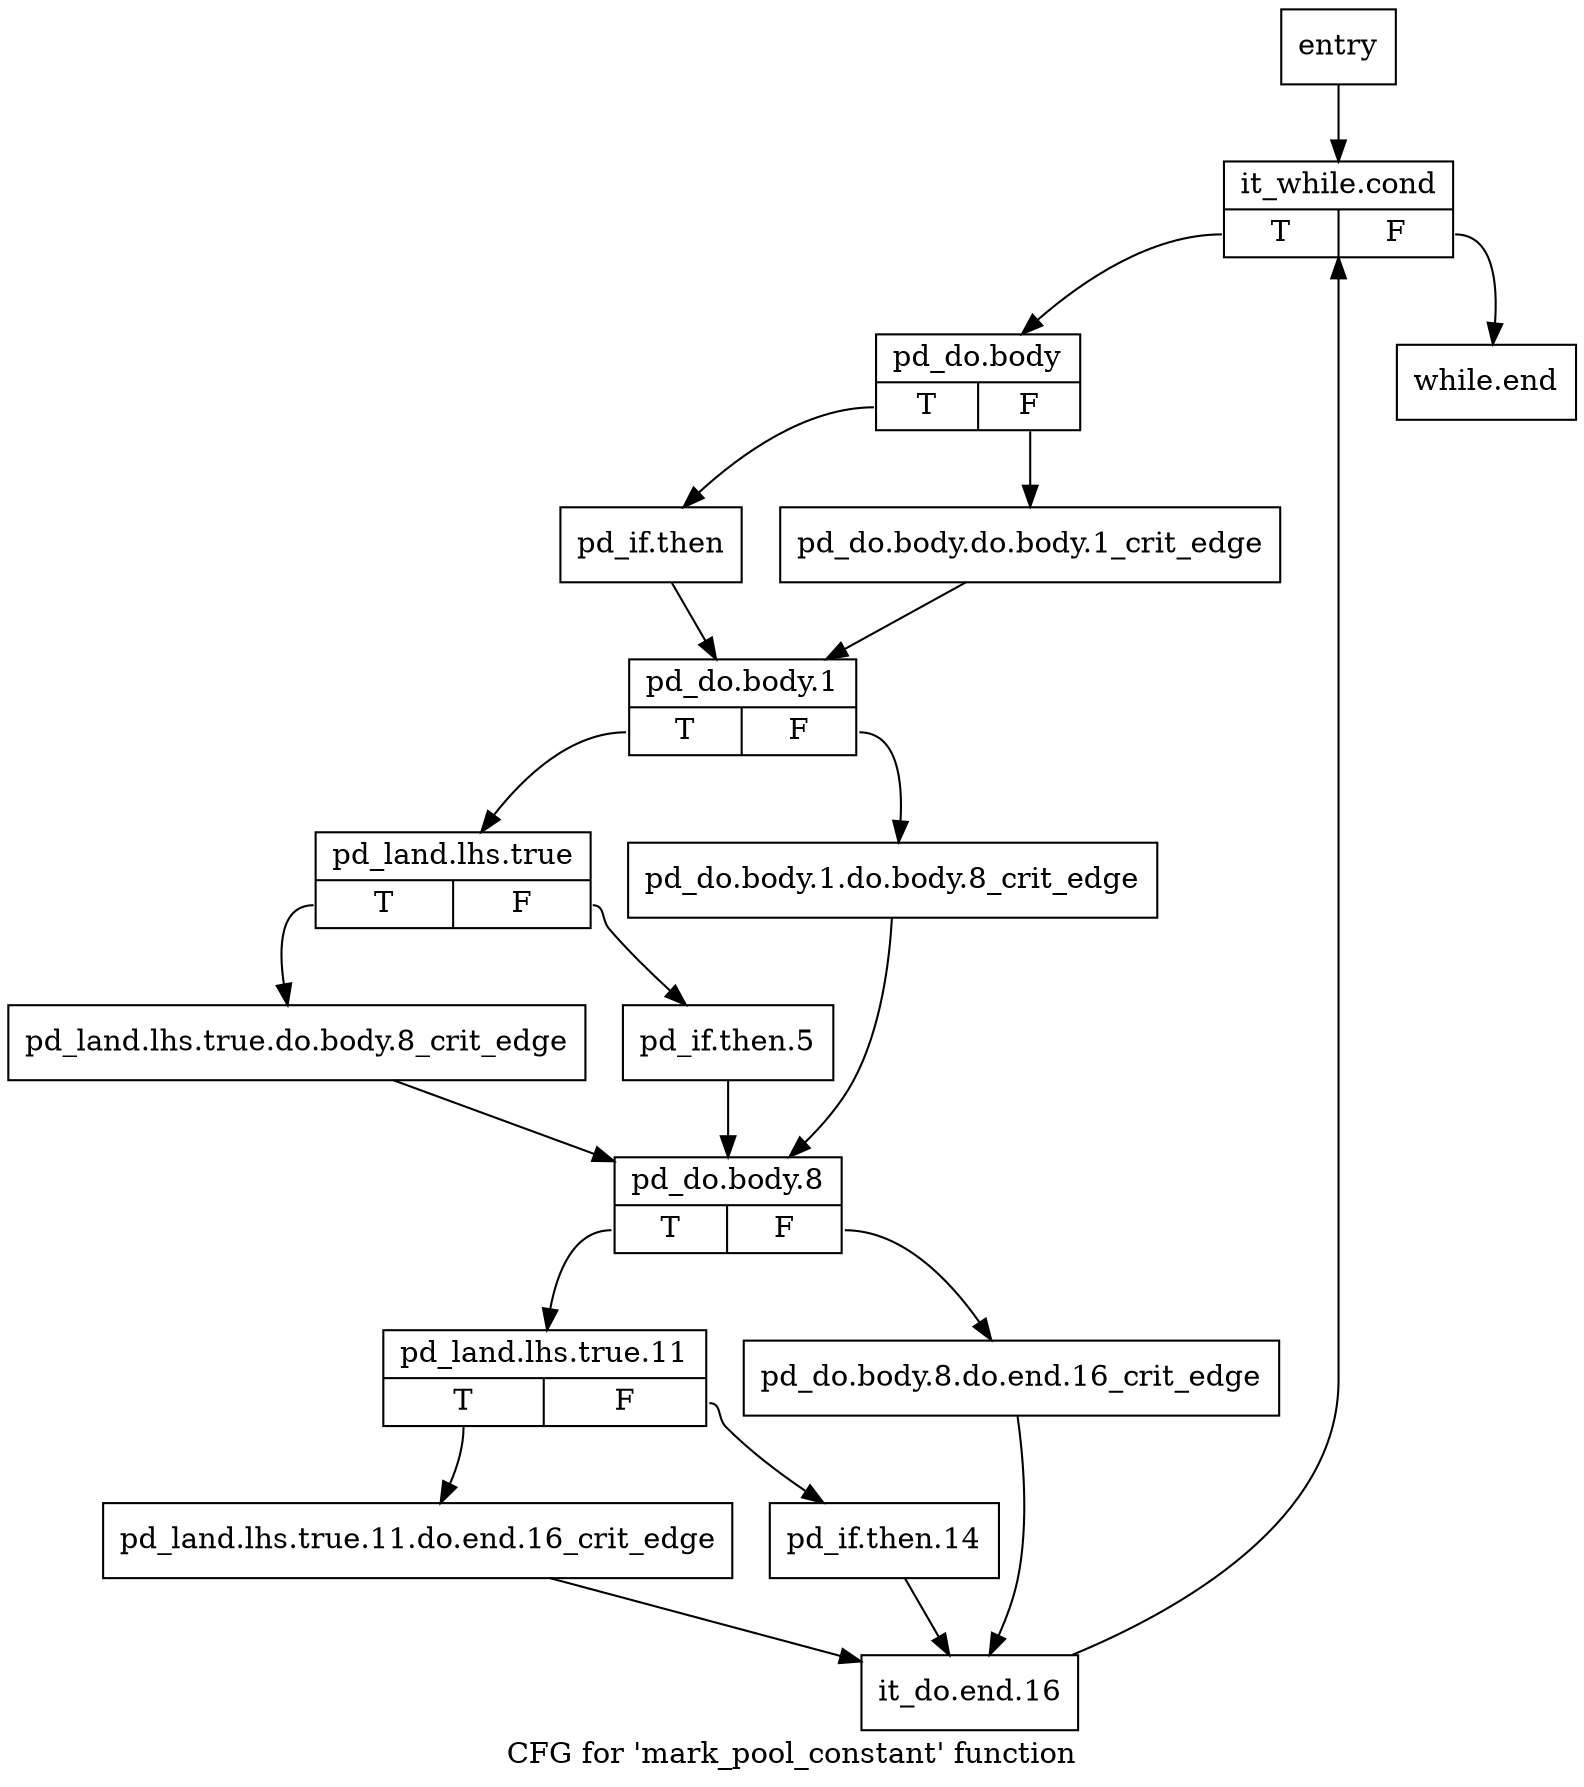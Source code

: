 digraph "CFG for 'mark_pool_constant' function" {
	label="CFG for 'mark_pool_constant' function";

	Node0x995e630 [shape=record,label="{entry}"];
	Node0x995e630 -> Node0x995e680;
	Node0x995e680 [shape=record,label="{it_while.cond|{<s0>T|<s1>F}}"];
	Node0x995e680:s0 -> Node0x995e6d0;
	Node0x995e680:s1 -> Node0x995fbf0;
	Node0x995e6d0 [shape=record,label="{pd_do.body|{<s0>T|<s1>F}}"];
	Node0x995e6d0:s0 -> Node0x995e770;
	Node0x995e6d0:s1 -> Node0x995e720;
	Node0x995e720 [shape=record,label="{pd_do.body.do.body.1_crit_edge}"];
	Node0x995e720 -> Node0x995e7c0;
	Node0x995e770 [shape=record,label="{pd_if.then}"];
	Node0x995e770 -> Node0x995e7c0;
	Node0x995e7c0 [shape=record,label="{pd_do.body.1|{<s0>T|<s1>F}}"];
	Node0x995e7c0:s0 -> Node0x995e860;
	Node0x995e7c0:s1 -> Node0x995e810;
	Node0x995e810 [shape=record,label="{pd_do.body.1.do.body.8_crit_edge}"];
	Node0x995e810 -> Node0x995e950;
	Node0x995e860 [shape=record,label="{pd_land.lhs.true|{<s0>T|<s1>F}}"];
	Node0x995e860:s0 -> Node0x995e8b0;
	Node0x995e860:s1 -> Node0x995e900;
	Node0x995e8b0 [shape=record,label="{pd_land.lhs.true.do.body.8_crit_edge}"];
	Node0x995e8b0 -> Node0x995e950;
	Node0x995e900 [shape=record,label="{pd_if.then.5}"];
	Node0x995e900 -> Node0x995e950;
	Node0x995e950 [shape=record,label="{pd_do.body.8|{<s0>T|<s1>F}}"];
	Node0x995e950:s0 -> Node0x995e9f0;
	Node0x995e950:s1 -> Node0x995e9a0;
	Node0x995e9a0 [shape=record,label="{pd_do.body.8.do.end.16_crit_edge}"];
	Node0x995e9a0 -> Node0x995fba0;
	Node0x995e9f0 [shape=record,label="{pd_land.lhs.true.11|{<s0>T|<s1>F}}"];
	Node0x995e9f0:s0 -> Node0x995ea40;
	Node0x995e9f0:s1 -> Node0x995ea90;
	Node0x995ea40 [shape=record,label="{pd_land.lhs.true.11.do.end.16_crit_edge}"];
	Node0x995ea40 -> Node0x995fba0;
	Node0x995ea90 [shape=record,label="{pd_if.then.14}"];
	Node0x995ea90 -> Node0x995fba0;
	Node0x995fba0 [shape=record,label="{it_do.end.16}"];
	Node0x995fba0 -> Node0x995e680;
	Node0x995fbf0 [shape=record,label="{while.end}"];
}
